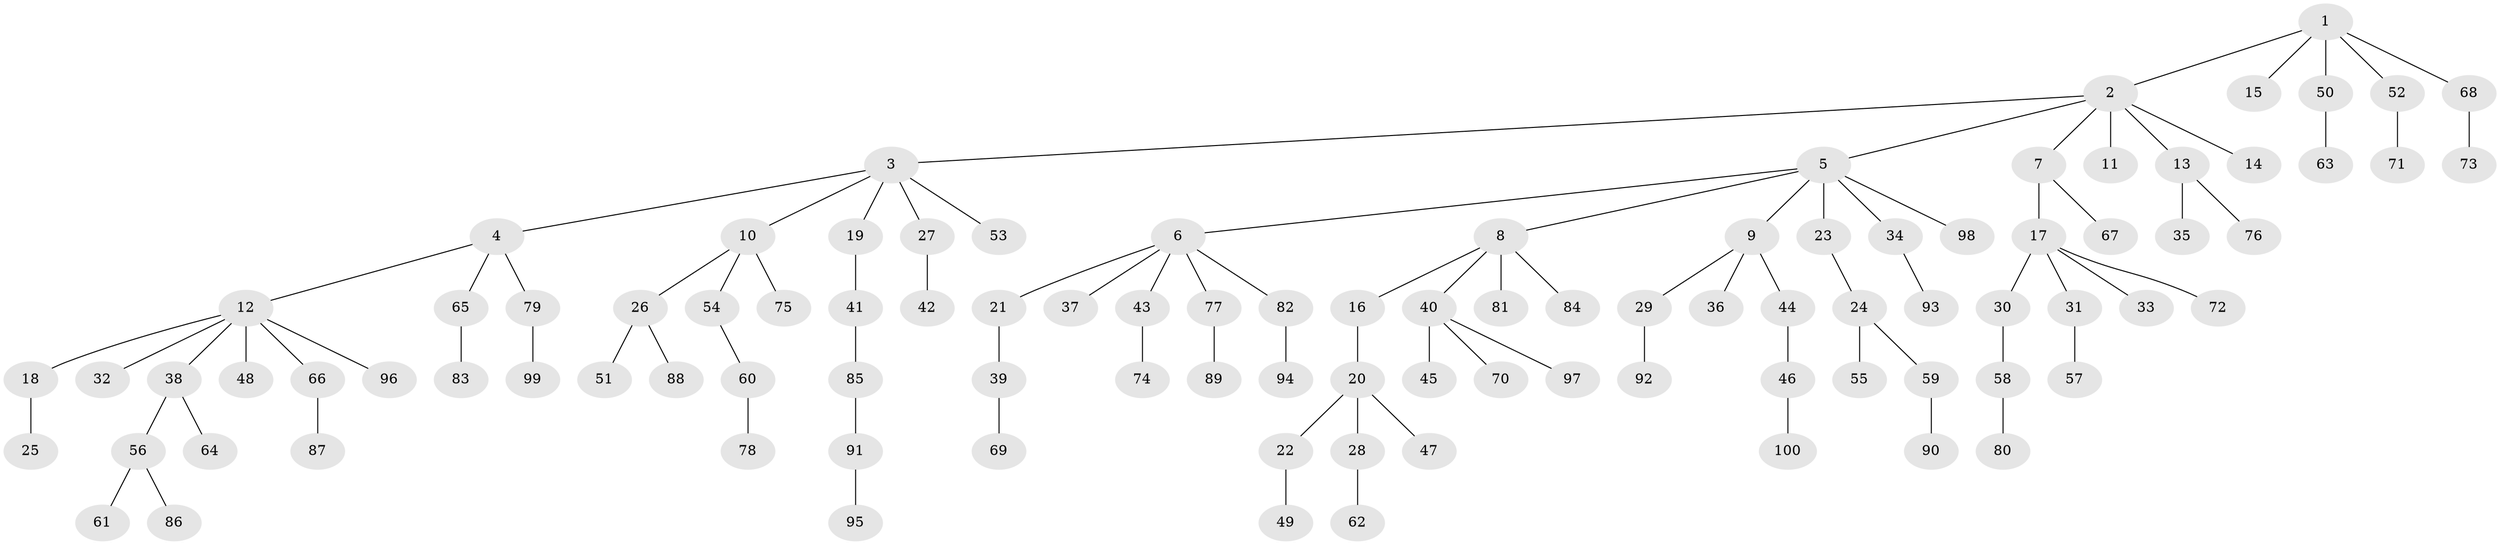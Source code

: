 // coarse degree distribution, {10: 0.016666666666666666, 7: 0.03333333333333333, 5: 0.05, 3: 0.06666666666666667, 2: 0.13333333333333333, 4: 0.05, 1: 0.65}
// Generated by graph-tools (version 1.1) at 2025/19/03/04/25 18:19:22]
// undirected, 100 vertices, 99 edges
graph export_dot {
graph [start="1"]
  node [color=gray90,style=filled];
  1;
  2;
  3;
  4;
  5;
  6;
  7;
  8;
  9;
  10;
  11;
  12;
  13;
  14;
  15;
  16;
  17;
  18;
  19;
  20;
  21;
  22;
  23;
  24;
  25;
  26;
  27;
  28;
  29;
  30;
  31;
  32;
  33;
  34;
  35;
  36;
  37;
  38;
  39;
  40;
  41;
  42;
  43;
  44;
  45;
  46;
  47;
  48;
  49;
  50;
  51;
  52;
  53;
  54;
  55;
  56;
  57;
  58;
  59;
  60;
  61;
  62;
  63;
  64;
  65;
  66;
  67;
  68;
  69;
  70;
  71;
  72;
  73;
  74;
  75;
  76;
  77;
  78;
  79;
  80;
  81;
  82;
  83;
  84;
  85;
  86;
  87;
  88;
  89;
  90;
  91;
  92;
  93;
  94;
  95;
  96;
  97;
  98;
  99;
  100;
  1 -- 2;
  1 -- 15;
  1 -- 50;
  1 -- 52;
  1 -- 68;
  2 -- 3;
  2 -- 5;
  2 -- 7;
  2 -- 11;
  2 -- 13;
  2 -- 14;
  3 -- 4;
  3 -- 10;
  3 -- 19;
  3 -- 27;
  3 -- 53;
  4 -- 12;
  4 -- 65;
  4 -- 79;
  5 -- 6;
  5 -- 8;
  5 -- 9;
  5 -- 23;
  5 -- 34;
  5 -- 98;
  6 -- 21;
  6 -- 37;
  6 -- 43;
  6 -- 77;
  6 -- 82;
  7 -- 17;
  7 -- 67;
  8 -- 16;
  8 -- 40;
  8 -- 81;
  8 -- 84;
  9 -- 29;
  9 -- 36;
  9 -- 44;
  10 -- 26;
  10 -- 54;
  10 -- 75;
  12 -- 18;
  12 -- 32;
  12 -- 38;
  12 -- 48;
  12 -- 66;
  12 -- 96;
  13 -- 35;
  13 -- 76;
  16 -- 20;
  17 -- 30;
  17 -- 31;
  17 -- 33;
  17 -- 72;
  18 -- 25;
  19 -- 41;
  20 -- 22;
  20 -- 28;
  20 -- 47;
  21 -- 39;
  22 -- 49;
  23 -- 24;
  24 -- 55;
  24 -- 59;
  26 -- 51;
  26 -- 88;
  27 -- 42;
  28 -- 62;
  29 -- 92;
  30 -- 58;
  31 -- 57;
  34 -- 93;
  38 -- 56;
  38 -- 64;
  39 -- 69;
  40 -- 45;
  40 -- 70;
  40 -- 97;
  41 -- 85;
  43 -- 74;
  44 -- 46;
  46 -- 100;
  50 -- 63;
  52 -- 71;
  54 -- 60;
  56 -- 61;
  56 -- 86;
  58 -- 80;
  59 -- 90;
  60 -- 78;
  65 -- 83;
  66 -- 87;
  68 -- 73;
  77 -- 89;
  79 -- 99;
  82 -- 94;
  85 -- 91;
  91 -- 95;
}
